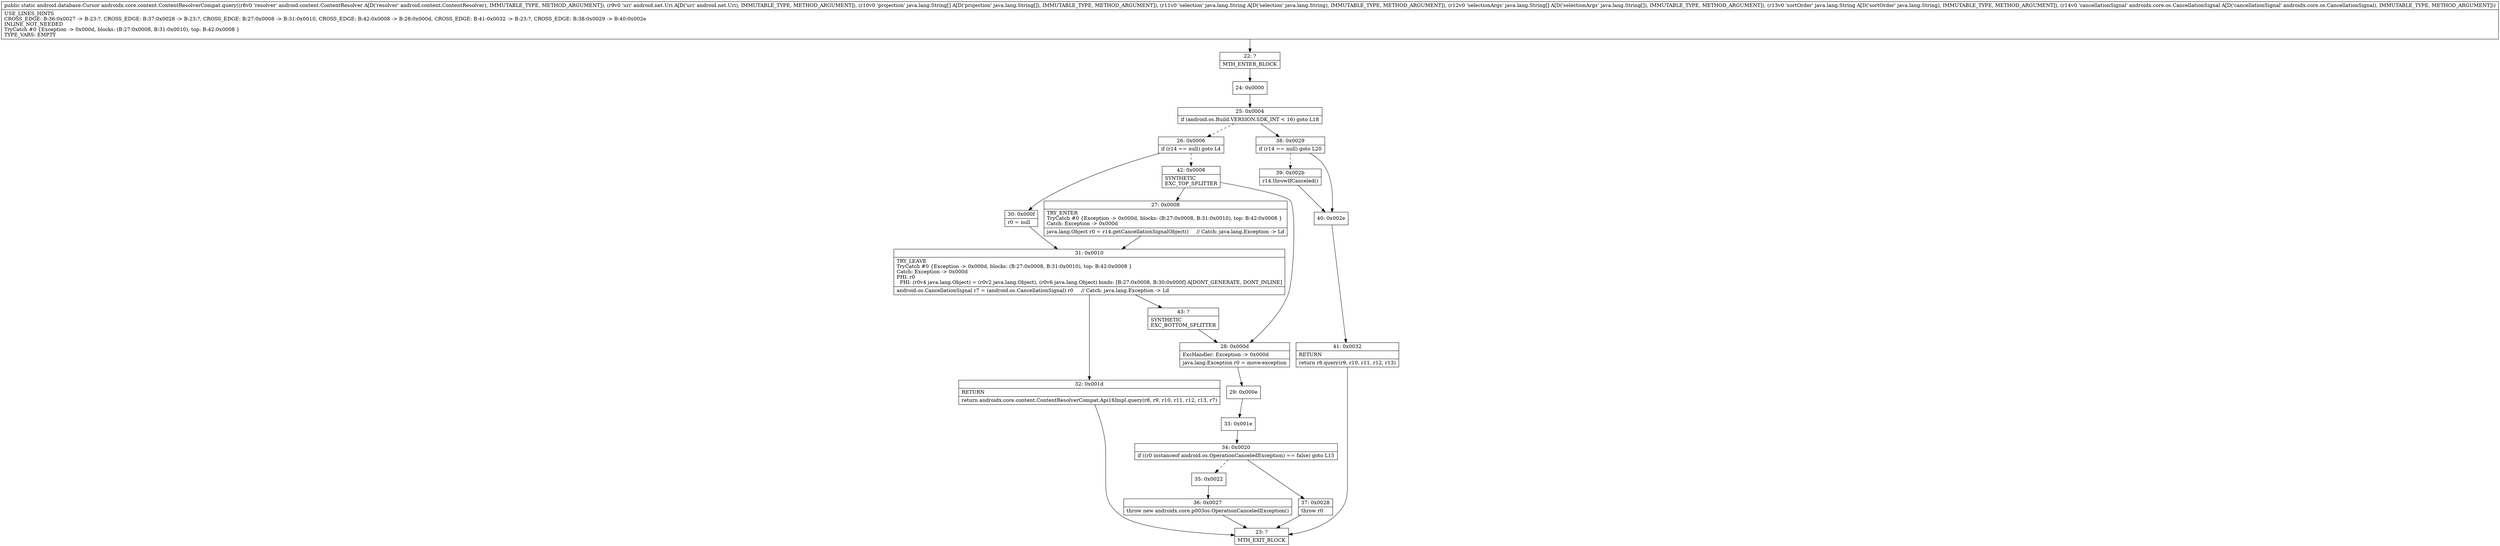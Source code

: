 digraph "CFG forandroidx.core.content.ContentResolverCompat.query(Landroid\/content\/ContentResolver;Landroid\/net\/Uri;[Ljava\/lang\/String;Ljava\/lang\/String;[Ljava\/lang\/String;Ljava\/lang\/String;Landroidx\/core\/os\/CancellationSignal;)Landroid\/database\/Cursor;" {
Node_22 [shape=record,label="{22\:\ ?|MTH_ENTER_BLOCK\l}"];
Node_24 [shape=record,label="{24\:\ 0x0000}"];
Node_25 [shape=record,label="{25\:\ 0x0004|if (android.os.Build.VERSION.SDK_INT \< 16) goto L18\l}"];
Node_26 [shape=record,label="{26\:\ 0x0006|if (r14 == null) goto L4\l}"];
Node_30 [shape=record,label="{30\:\ 0x000f|r0 = null\l}"];
Node_31 [shape=record,label="{31\:\ 0x0010|TRY_LEAVE\lTryCatch #0 \{Exception \-\> 0x000d, blocks: (B:27:0x0008, B:31:0x0010), top: B:42:0x0008 \}\lCatch: Exception \-\> 0x000d\lPHI: r0 \l  PHI: (r0v4 java.lang.Object) = (r0v2 java.lang.Object), (r0v6 java.lang.Object) binds: [B:27:0x0008, B:30:0x000f] A[DONT_GENERATE, DONT_INLINE]\l|android.os.CancellationSignal r7 = (android.os.CancellationSignal) r0     \/\/ Catch: java.lang.Exception \-\> Ld\l}"];
Node_32 [shape=record,label="{32\:\ 0x001d|RETURN\l|return androidx.core.content.ContentResolverCompat.Api16Impl.query(r8, r9, r10, r11, r12, r13, r7)\l}"];
Node_23 [shape=record,label="{23\:\ ?|MTH_EXIT_BLOCK\l}"];
Node_43 [shape=record,label="{43\:\ ?|SYNTHETIC\lEXC_BOTTOM_SPLITTER\l}"];
Node_28 [shape=record,label="{28\:\ 0x000d|ExcHandler: Exception \-\> 0x000d\l|java.lang.Exception r0 = move\-exception\l}"];
Node_29 [shape=record,label="{29\:\ 0x000e}"];
Node_33 [shape=record,label="{33\:\ 0x001e}"];
Node_34 [shape=record,label="{34\:\ 0x0020|if ((r0 instanceof android.os.OperationCanceledException) == false) goto L15\l}"];
Node_35 [shape=record,label="{35\:\ 0x0022}"];
Node_36 [shape=record,label="{36\:\ 0x0027|throw new androidx.core.p003os.OperationCanceledException()\l}"];
Node_37 [shape=record,label="{37\:\ 0x0028|throw r0\l}"];
Node_42 [shape=record,label="{42\:\ 0x0008|SYNTHETIC\lEXC_TOP_SPLITTER\l}"];
Node_27 [shape=record,label="{27\:\ 0x0008|TRY_ENTER\lTryCatch #0 \{Exception \-\> 0x000d, blocks: (B:27:0x0008, B:31:0x0010), top: B:42:0x0008 \}\lCatch: Exception \-\> 0x000d\l|java.lang.Object r0 = r14.getCancellationSignalObject()     \/\/ Catch: java.lang.Exception \-\> Ld\l}"];
Node_38 [shape=record,label="{38\:\ 0x0029|if (r14 == null) goto L20\l}"];
Node_39 [shape=record,label="{39\:\ 0x002b|r14.throwIfCanceled()\l}"];
Node_40 [shape=record,label="{40\:\ 0x002e}"];
Node_41 [shape=record,label="{41\:\ 0x0032|RETURN\l|return r8.query(r9, r10, r11, r12, r13)\l}"];
MethodNode[shape=record,label="{public static android.database.Cursor androidx.core.content.ContentResolverCompat.query((r8v0 'resolver' android.content.ContentResolver A[D('resolver' android.content.ContentResolver), IMMUTABLE_TYPE, METHOD_ARGUMENT]), (r9v0 'uri' android.net.Uri A[D('uri' android.net.Uri), IMMUTABLE_TYPE, METHOD_ARGUMENT]), (r10v0 'projection' java.lang.String[] A[D('projection' java.lang.String[]), IMMUTABLE_TYPE, METHOD_ARGUMENT]), (r11v0 'selection' java.lang.String A[D('selection' java.lang.String), IMMUTABLE_TYPE, METHOD_ARGUMENT]), (r12v0 'selectionArgs' java.lang.String[] A[D('selectionArgs' java.lang.String[]), IMMUTABLE_TYPE, METHOD_ARGUMENT]), (r13v0 'sortOrder' java.lang.String A[D('sortOrder' java.lang.String), IMMUTABLE_TYPE, METHOD_ARGUMENT]), (r14v0 'cancellationSignal' androidx.core.os.CancellationSignal A[D('cancellationSignal' androidx.core.os.CancellationSignal), IMMUTABLE_TYPE, METHOD_ARGUMENT]))  | USE_LINES_HINTS\lCROSS_EDGE: B:36:0x0027 \-\> B:23:?, CROSS_EDGE: B:37:0x0028 \-\> B:23:?, CROSS_EDGE: B:27:0x0008 \-\> B:31:0x0010, CROSS_EDGE: B:42:0x0008 \-\> B:28:0x000d, CROSS_EDGE: B:41:0x0032 \-\> B:23:?, CROSS_EDGE: B:38:0x0029 \-\> B:40:0x002e\lINLINE_NOT_NEEDED\lTryCatch #0 \{Exception \-\> 0x000d, blocks: (B:27:0x0008, B:31:0x0010), top: B:42:0x0008 \}\lTYPE_VARS: EMPTY\l}"];
MethodNode -> Node_22;Node_22 -> Node_24;
Node_24 -> Node_25;
Node_25 -> Node_26[style=dashed];
Node_25 -> Node_38;
Node_26 -> Node_30;
Node_26 -> Node_42[style=dashed];
Node_30 -> Node_31;
Node_31 -> Node_32;
Node_31 -> Node_43;
Node_32 -> Node_23;
Node_43 -> Node_28;
Node_28 -> Node_29;
Node_29 -> Node_33;
Node_33 -> Node_34;
Node_34 -> Node_35[style=dashed];
Node_34 -> Node_37;
Node_35 -> Node_36;
Node_36 -> Node_23;
Node_37 -> Node_23;
Node_42 -> Node_27;
Node_42 -> Node_28;
Node_27 -> Node_31;
Node_38 -> Node_39[style=dashed];
Node_38 -> Node_40;
Node_39 -> Node_40;
Node_40 -> Node_41;
Node_41 -> Node_23;
}


